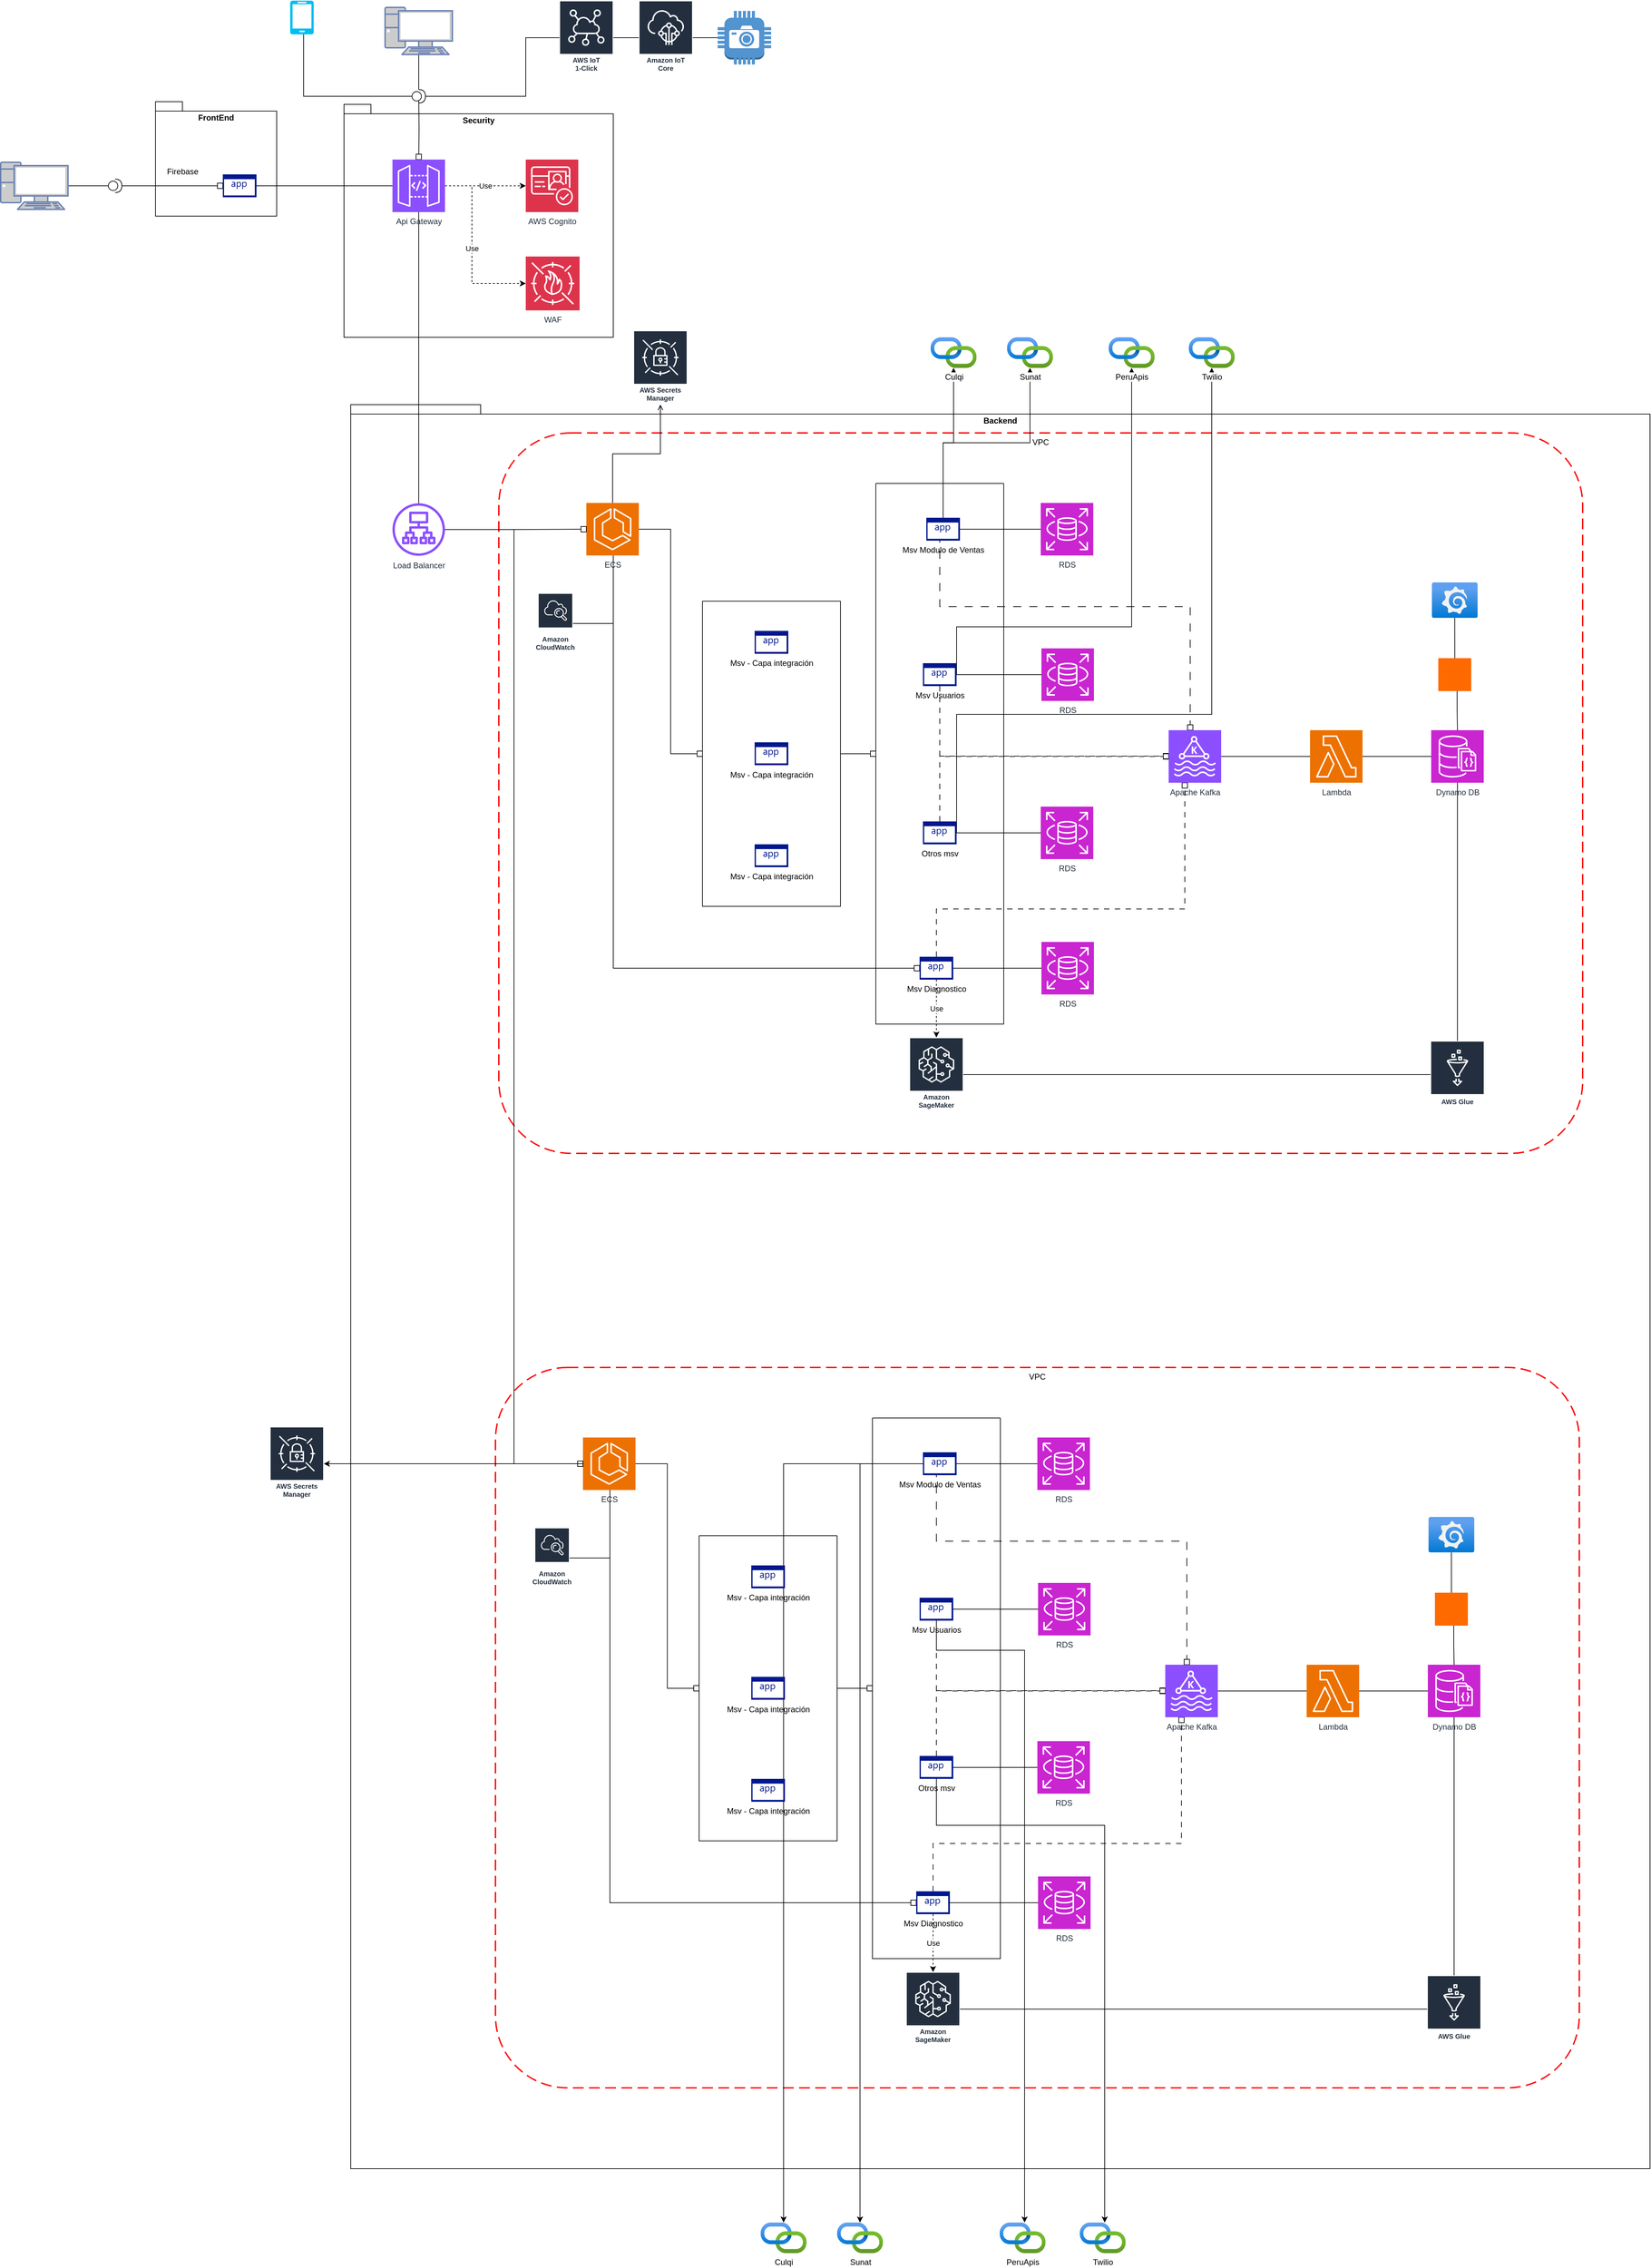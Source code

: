 <mxfile version="28.0.4">
  <diagram name="Página-1" id="yHMo3jJavOVYdjVywVJq">
    <mxGraphModel grid="1" page="1" gridSize="10" guides="1" tooltips="1" connect="1" arrows="1" fold="1" pageScale="1" pageWidth="827" pageHeight="1169" math="0" shadow="0">
      <root>
        <mxCell id="0" />
        <mxCell id="1" parent="0" />
        <mxCell id="Erd8DNb-W4w3eMGdOFvl-17" value="Backend" style="shape=folder;fontStyle=1;spacingTop=10;tabWidth=40;tabHeight=14;tabPosition=left;html=1;whiteSpace=wrap;verticalAlign=top;" vertex="1" parent="1">
          <mxGeometry x="1070" y="460" width="1930" height="2620" as="geometry" />
        </mxCell>
        <mxCell id="Erd8DNb-W4w3eMGdOFvl-86" value="VPC" style="rounded=1;arcSize=10;dashed=1;strokeColor=#ff0000;fillColor=none;gradientColor=none;dashPattern=8 4;strokeWidth=2;align=center;verticalAlign=top;" vertex="1" parent="1">
          <mxGeometry x="1290" y="502" width="1610" height="1070" as="geometry" />
        </mxCell>
        <mxCell id="Erd8DNb-W4w3eMGdOFvl-13" style="edgeStyle=orthogonalEdgeStyle;rounded=0;orthogonalLoop=1;jettySize=auto;html=1;endArrow=none;startFill=0;" edge="1" parent="1" source="Erd8DNb-W4w3eMGdOFvl-81" target="Erd8DNb-W4w3eMGdOFvl-12">
          <mxGeometry relative="1" as="geometry">
            <mxPoint x="505" y="132.0" as="sourcePoint" />
          </mxGeometry>
        </mxCell>
        <mxCell id="Erd8DNb-W4w3eMGdOFvl-12" value="" style="shape=providedRequiredInterface;html=1;verticalLabelPosition=bottom;sketch=0;" vertex="1" parent="1">
          <mxGeometry x="710" y="125" width="20" height="20" as="geometry" />
        </mxCell>
        <mxCell id="Erd8DNb-W4w3eMGdOFvl-16" value="FrontEnd" style="shape=folder;fontStyle=1;spacingTop=10;tabWidth=40;tabHeight=14;tabPosition=left;html=1;whiteSpace=wrap;verticalAlign=top;" vertex="1" parent="1">
          <mxGeometry x="780" y="10" width="180" height="170" as="geometry" />
        </mxCell>
        <mxCell id="Erd8DNb-W4w3eMGdOFvl-18" value="Security" style="shape=folder;fontStyle=1;spacingTop=10;tabWidth=40;tabHeight=14;tabPosition=left;html=1;whiteSpace=wrap;verticalAlign=top;" vertex="1" parent="1">
          <mxGeometry x="1060" y="14" width="400" height="346" as="geometry" />
        </mxCell>
        <mxCell id="Erd8DNb-W4w3eMGdOFvl-19" value="Use" style="edgeStyle=orthogonalEdgeStyle;rounded=0;orthogonalLoop=1;jettySize=auto;html=1;dashed=1;" edge="1" parent="1" source="Erd8DNb-W4w3eMGdOFvl-87" target="Erd8DNb-W4w3eMGdOFvl-69">
          <mxGeometry relative="1" as="geometry">
            <mxPoint x="1241" y="109" as="sourcePoint" />
            <mxPoint x="1360.0" y="164" as="targetPoint" />
          </mxGeometry>
        </mxCell>
        <mxCell id="Erd8DNb-W4w3eMGdOFvl-61" style="edgeStyle=orthogonalEdgeStyle;rounded=0;orthogonalLoop=1;jettySize=auto;html=1;endArrow=none;startFill=0;exitX=1;exitY=0.5;exitDx=0;exitDy=0;exitPerimeter=0;" edge="1" parent="1" source="sVt3kaKpTzCnSV4Rbx-7-1" target="Erd8DNb-W4w3eMGdOFvl-87">
          <mxGeometry relative="1" as="geometry">
            <mxPoint x="895" y="135" as="sourcePoint" />
            <mxPoint x="1101" y="135" as="targetPoint" />
          </mxGeometry>
        </mxCell>
        <mxCell id="Erd8DNb-W4w3eMGdOFvl-55" style="edgeStyle=orthogonalEdgeStyle;rounded=0;orthogonalLoop=1;jettySize=auto;html=1;endArrow=none;startFill=0;exitX=1;exitY=0.5;exitDx=0;exitDy=0;exitPerimeter=0;" edge="1" parent="1" source="Erd8DNb-W4w3eMGdOFvl-172" target="Erd8DNb-W4w3eMGdOFvl-80">
          <mxGeometry relative="1" as="geometry">
            <mxPoint x="1984" y="645.0" as="sourcePoint" />
            <mxPoint x="1585.0" y="795.0" as="targetPoint" />
          </mxGeometry>
        </mxCell>
        <mxCell id="Erd8DNb-W4w3eMGdOFvl-64" style="edgeStyle=orthogonalEdgeStyle;rounded=0;orthogonalLoop=1;jettySize=auto;html=1;endArrow=none;startFill=0;" edge="1" parent="1" source="Erd8DNb-W4w3eMGdOFvl-82" target="Erd8DNb-W4w3eMGdOFvl-63">
          <mxGeometry relative="1" as="geometry">
            <mxPoint x="1171" y="-40" as="sourcePoint" />
          </mxGeometry>
        </mxCell>
        <mxCell id="Erd8DNb-W4w3eMGdOFvl-65" style="edgeStyle=orthogonalEdgeStyle;rounded=0;orthogonalLoop=1;jettySize=auto;html=1;endArrow=box;endFill=0;" edge="1" parent="1" target="Erd8DNb-W4w3eMGdOFvl-87">
          <mxGeometry relative="1" as="geometry">
            <mxPoint x="1171" y="4" as="sourcePoint" />
            <mxPoint x="1171" y="74" as="targetPoint" />
          </mxGeometry>
        </mxCell>
        <mxCell id="Erd8DNb-W4w3eMGdOFvl-63" value="" style="shape=providedRequiredInterface;html=1;verticalLabelPosition=bottom;sketch=0;" vertex="1" parent="1">
          <mxGeometry x="1161" y="-8" width="20" height="20" as="geometry" />
        </mxCell>
        <mxCell id="ePmwRNUwPmLQJli47gn0-11" style="edgeStyle=orthogonalEdgeStyle;rounded=0;orthogonalLoop=1;jettySize=auto;html=1;endArrow=none;startFill=0;" edge="1" parent="1" source="Erd8DNb-W4w3eMGdOFvl-68" target="ePmwRNUwPmLQJli47gn0-10">
          <mxGeometry relative="1" as="geometry" />
        </mxCell>
        <mxCell id="Erd8DNb-W4w3eMGdOFvl-68" value="Dynamo DB" style="sketch=0;points=[[0,0,0],[0.25,0,0],[0.5,0,0],[0.75,0,0],[1,0,0],[0,1,0],[0.25,1,0],[0.5,1,0],[0.75,1,0],[1,1,0],[0,0.25,0],[0,0.5,0],[0,0.75,0],[1,0.25,0],[1,0.5,0],[1,0.75,0]];outlineConnect=0;fontColor=#232F3E;fillColor=#C925D1;strokeColor=#ffffff;dashed=0;verticalLabelPosition=bottom;verticalAlign=top;align=center;html=1;fontSize=12;fontStyle=0;aspect=fixed;shape=mxgraph.aws4.resourceIcon;resIcon=mxgraph.aws4.documentdb_with_mongodb_compatibility;" vertex="1" parent="1">
          <mxGeometry x="2675" y="943.5" width="78" height="78" as="geometry" />
        </mxCell>
        <mxCell id="Erd8DNb-W4w3eMGdOFvl-69" value="AWS Cognito" style="sketch=0;points=[[0,0,0],[0.25,0,0],[0.5,0,0],[0.75,0,0],[1,0,0],[0,1,0],[0.25,1,0],[0.5,1,0],[0.75,1,0],[1,1,0],[0,0.25,0],[0,0.5,0],[0,0.75,0],[1,0.25,0],[1,0.5,0],[1,0.75,0]];outlineConnect=0;fontColor=#232F3E;fillColor=#DD344C;strokeColor=#ffffff;dashed=0;verticalLabelPosition=bottom;verticalAlign=top;align=center;html=1;fontSize=12;fontStyle=0;aspect=fixed;shape=mxgraph.aws4.resourceIcon;resIcon=mxgraph.aws4.cognito;" vertex="1" parent="1">
          <mxGeometry x="1330" y="96" width="78" height="78" as="geometry" />
        </mxCell>
        <mxCell id="Erd8DNb-W4w3eMGdOFvl-140" style="edgeStyle=orthogonalEdgeStyle;rounded=0;orthogonalLoop=1;jettySize=auto;html=1;endArrow=box;endFill=0;dashed=1;dashPattern=12 12;exitX=0.5;exitY=1;exitDx=0;exitDy=0;exitPerimeter=0;" edge="1" parent="1" source="Erd8DNb-W4w3eMGdOFvl-172" target="ePmwRNUwPmLQJli47gn0-9">
          <mxGeometry relative="1" as="geometry">
            <mxPoint x="1945" y="684" as="sourcePoint" />
            <Array as="points">
              <mxPoint x="1950" y="660" />
              <mxPoint x="1945" y="660" />
              <mxPoint x="1945" y="760" />
              <mxPoint x="2317" y="760" />
            </Array>
            <mxPoint x="2317" y="940" as="targetPoint" />
          </mxGeometry>
        </mxCell>
        <mxCell id="Erd8DNb-W4w3eMGdOFvl-83" style="edgeStyle=orthogonalEdgeStyle;rounded=0;orthogonalLoop=1;jettySize=auto;html=1;endArrow=none;startFill=0;" edge="1" parent="1" source="Erd8DNb-W4w3eMGdOFvl-71" target="Erd8DNb-W4w3eMGdOFvl-68">
          <mxGeometry relative="1" as="geometry">
            <mxPoint x="2059" y="1451.75" as="targetPoint" />
          </mxGeometry>
        </mxCell>
        <mxCell id="Erd8DNb-W4w3eMGdOFvl-71" value="Lambda" style="sketch=0;points=[[0,0,0],[0.25,0,0],[0.5,0,0],[0.75,0,0],[1,0,0],[0,1,0],[0.25,1,0],[0.5,1,0],[0.75,1,0],[1,1,0],[0,0.25,0],[0,0.5,0],[0,0.75,0],[1,0.25,0],[1,0.5,0],[1,0.75,0]];outlineConnect=0;fontColor=#232F3E;fillColor=#ED7100;strokeColor=#ffffff;dashed=0;verticalLabelPosition=bottom;verticalAlign=top;align=center;html=1;fontSize=12;fontStyle=0;aspect=fixed;shape=mxgraph.aws4.resourceIcon;resIcon=mxgraph.aws4.lambda;" vertex="1" parent="1">
          <mxGeometry x="2495" y="943.5" width="78" height="78" as="geometry" />
        </mxCell>
        <mxCell id="ePmwRNUwPmLQJli47gn0-14" style="edgeStyle=orthogonalEdgeStyle;rounded=0;orthogonalLoop=1;jettySize=auto;html=1;endArrow=none;startFill=0;" edge="1" parent="1" source="Erd8DNb-W4w3eMGdOFvl-73" target="ePmwRNUwPmLQJli47gn0-3">
          <mxGeometry relative="1" as="geometry">
            <Array as="points">
              <mxPoint x="1460" y="785" />
            </Array>
          </mxGeometry>
        </mxCell>
        <mxCell id="elr93pxBDH8Kl8Y7-WfT-13" style="edgeStyle=orthogonalEdgeStyle;rounded=0;orthogonalLoop=1;jettySize=auto;html=1;exitX=1;exitY=0.5;exitDx=0;exitDy=0;exitPerimeter=0;entryX=0;entryY=0.5;entryDx=0;entryDy=0;endArrow=box;endFill=0;" edge="1" parent="1" source="Erd8DNb-W4w3eMGdOFvl-73" target="elr93pxBDH8Kl8Y7-WfT-10">
          <mxGeometry relative="1" as="geometry" />
        </mxCell>
        <mxCell id="Erd8DNb-W4w3eMGdOFvl-73" value="ECS" style="sketch=0;points=[[0,0,0],[0.25,0,0],[0.5,0,0],[0.75,0,0],[1,0,0],[0,1,0],[0.25,1,0],[0.5,1,0],[0.75,1,0],[1,1,0],[0,0.25,0],[0,0.5,0],[0,0.75,0],[1,0.25,0],[1,0.5,0],[1,0.75,0]];outlineConnect=0;fontColor=#232F3E;fillColor=#ED7100;strokeColor=#ffffff;dashed=0;verticalLabelPosition=bottom;verticalAlign=top;align=center;html=1;fontSize=12;fontStyle=0;aspect=fixed;shape=mxgraph.aws4.resourceIcon;resIcon=mxgraph.aws4.ecs;" vertex="1" parent="1">
          <mxGeometry x="1420" y="606" width="78" height="78" as="geometry" />
        </mxCell>
        <mxCell id="Erd8DNb-W4w3eMGdOFvl-80" value="RDS" style="sketch=0;points=[[0,0,0],[0.25,0,0],[0.5,0,0],[0.75,0,0],[1,0,0],[0,1,0],[0.25,1,0],[0.5,1,0],[0.75,1,0],[1,1,0],[0,0.25,0],[0,0.5,0],[0,0.75,0],[1,0.25,0],[1,0.5,0],[1,0.75,0]];outlineConnect=0;fontColor=#232F3E;fillColor=#C925D1;strokeColor=#ffffff;dashed=0;verticalLabelPosition=bottom;verticalAlign=top;align=center;html=1;fontSize=12;fontStyle=0;aspect=fixed;shape=mxgraph.aws4.resourceIcon;resIcon=mxgraph.aws4.rds;" vertex="1" parent="1">
          <mxGeometry x="2095" y="606" width="78" height="78" as="geometry" />
        </mxCell>
        <mxCell id="Erd8DNb-W4w3eMGdOFvl-81" value="" style="fontColor=#0066CC;verticalAlign=top;verticalLabelPosition=bottom;labelPosition=center;align=center;html=1;outlineConnect=0;fillColor=#CCCCCC;strokeColor=#6881B3;gradientColor=none;gradientDirection=north;strokeWidth=2;shape=mxgraph.networks.pc;" vertex="1" parent="1">
          <mxGeometry x="550" y="100" width="100" height="70" as="geometry" />
        </mxCell>
        <mxCell id="Erd8DNb-W4w3eMGdOFvl-82" value="" style="fontColor=#0066CC;verticalAlign=top;verticalLabelPosition=bottom;labelPosition=center;align=center;html=1;outlineConnect=0;fillColor=#CCCCCC;strokeColor=#6881B3;gradientColor=none;gradientDirection=north;strokeWidth=2;shape=mxgraph.networks.pc;" vertex="1" parent="1">
          <mxGeometry x="1121" y="-130" width="100" height="70" as="geometry" />
        </mxCell>
        <mxCell id="Erd8DNb-W4w3eMGdOFvl-103" style="edgeStyle=orthogonalEdgeStyle;rounded=0;orthogonalLoop=1;jettySize=auto;html=1;endArrow=box;startFill=0;endFill=0;" edge="1" parent="1" source="Erd8DNb-W4w3eMGdOFvl-84" target="Erd8DNb-W4w3eMGdOFvl-73">
          <mxGeometry relative="1" as="geometry" />
        </mxCell>
        <mxCell id="Erd8DNb-W4w3eMGdOFvl-84" value="Load Balancer" style="sketch=0;outlineConnect=0;fontColor=#232F3E;gradientColor=none;fillColor=#8C4FFF;strokeColor=none;dashed=0;verticalLabelPosition=bottom;verticalAlign=top;align=center;html=1;fontSize=12;fontStyle=0;aspect=fixed;pointerEvents=1;shape=mxgraph.aws4.application_load_balancer;" vertex="1" parent="1">
          <mxGeometry x="1132" y="606.5" width="78" height="78" as="geometry" />
        </mxCell>
        <mxCell id="ePmwRNUwPmLQJli47gn0-1" value="Use" style="edgeStyle=orthogonalEdgeStyle;rounded=0;orthogonalLoop=1;jettySize=auto;html=1;dashed=1;" edge="1" parent="1" source="Erd8DNb-W4w3eMGdOFvl-87" target="Erd8DNb-W4w3eMGdOFvl-148">
          <mxGeometry relative="1" as="geometry">
            <Array as="points">
              <mxPoint x="1250" y="135" />
              <mxPoint x="1250" y="280" />
            </Array>
          </mxGeometry>
        </mxCell>
        <mxCell id="ePmwRNUwPmLQJli47gn0-2" style="edgeStyle=orthogonalEdgeStyle;rounded=0;orthogonalLoop=1;jettySize=auto;html=1;endArrow=none;startFill=0;" edge="1" parent="1" source="Erd8DNb-W4w3eMGdOFvl-87" target="Erd8DNb-W4w3eMGdOFvl-84">
          <mxGeometry relative="1" as="geometry" />
        </mxCell>
        <mxCell id="Erd8DNb-W4w3eMGdOFvl-87" value="Api Gateway" style="sketch=0;points=[[0,0,0],[0.25,0,0],[0.5,0,0],[0.75,0,0],[1,0,0],[0,1,0],[0.25,1,0],[0.5,1,0],[0.75,1,0],[1,1,0],[0,0.25,0],[0,0.5,0],[0,0.75,0],[1,0.25,0],[1,0.5,0],[1,0.75,0]];outlineConnect=0;fontColor=#232F3E;fillColor=#8C4FFF;strokeColor=#ffffff;dashed=0;verticalLabelPosition=bottom;verticalAlign=top;align=center;html=1;fontSize=12;fontStyle=0;aspect=fixed;shape=mxgraph.aws4.resourceIcon;resIcon=mxgraph.aws4.api_gateway;" vertex="1" parent="1">
          <mxGeometry x="1132" y="96" width="78" height="78" as="geometry" />
        </mxCell>
        <mxCell id="Erd8DNb-W4w3eMGdOFvl-93" style="edgeStyle=orthogonalEdgeStyle;rounded=0;orthogonalLoop=1;jettySize=auto;html=1;endArrow=none;startFill=0;" edge="1" parent="1" source="Erd8DNb-W4w3eMGdOFvl-90" target="Erd8DNb-W4w3eMGdOFvl-91">
          <mxGeometry relative="1" as="geometry" />
        </mxCell>
        <mxCell id="Erd8DNb-W4w3eMGdOFvl-90" value="" style="outlineConnect=0;dashed=0;verticalLabelPosition=bottom;verticalAlign=top;align=center;html=1;shape=mxgraph.aws3.camera;fillColor=#5294CF;gradientColor=none;" vertex="1" parent="1">
          <mxGeometry x="1615" y="-124.75" width="79.5" height="79.5" as="geometry" />
        </mxCell>
        <mxCell id="Erd8DNb-W4w3eMGdOFvl-94" style="edgeStyle=orthogonalEdgeStyle;rounded=0;orthogonalLoop=1;jettySize=auto;html=1;endArrow=none;startFill=0;" edge="1" parent="1" source="Erd8DNb-W4w3eMGdOFvl-91" target="Erd8DNb-W4w3eMGdOFvl-92">
          <mxGeometry relative="1" as="geometry" />
        </mxCell>
        <mxCell id="Erd8DNb-W4w3eMGdOFvl-91" value="Amazon IoT Core" style="sketch=0;outlineConnect=0;fontColor=#232F3E;gradientColor=none;strokeColor=#ffffff;fillColor=#232F3E;dashed=0;verticalLabelPosition=middle;verticalAlign=bottom;align=center;html=1;whiteSpace=wrap;fontSize=10;fontStyle=1;spacing=3;shape=mxgraph.aws4.productIcon;prIcon=mxgraph.aws4.iot_core;" vertex="1" parent="1">
          <mxGeometry x="1498" y="-140" width="80" height="110" as="geometry" />
        </mxCell>
        <mxCell id="Erd8DNb-W4w3eMGdOFvl-151" style="edgeStyle=orthogonalEdgeStyle;rounded=0;orthogonalLoop=1;jettySize=auto;html=1;endArrow=none;startFill=0;entryX=1;entryY=0.5;entryDx=0;entryDy=0;entryPerimeter=0;" edge="1" parent="1" source="Erd8DNb-W4w3eMGdOFvl-92" target="Erd8DNb-W4w3eMGdOFvl-63">
          <mxGeometry relative="1" as="geometry">
            <Array as="points">
              <mxPoint x="1330" y="-85" />
              <mxPoint x="1330" y="2" />
            </Array>
          </mxGeometry>
        </mxCell>
        <mxCell id="Erd8DNb-W4w3eMGdOFvl-92" value="AWS IoT&#xa;1-Click" style="sketch=0;outlineConnect=0;fontColor=#232F3E;gradientColor=none;strokeColor=#ffffff;fillColor=#232F3E;dashed=0;verticalLabelPosition=middle;verticalAlign=bottom;align=center;html=1;whiteSpace=wrap;fontSize=10;fontStyle=1;spacing=3;shape=mxgraph.aws4.productIcon;prIcon=mxgraph.aws4.iot_1click;" vertex="1" parent="1">
          <mxGeometry x="1380" y="-140" width="80" height="110" as="geometry" />
        </mxCell>
        <mxCell id="Erd8DNb-W4w3eMGdOFvl-98" value="Firebase" style="shape=image;html=1;verticalAlign=top;verticalLabelPosition=bottom;labelBackgroundColor=#ffffff;imageAspect=0;aspect=fixed;image=https://cdn2.iconfinder.com/data/icons/boxicons-logos/24/bxl-firebase-128.png" vertex="1" parent="1">
          <mxGeometry x="790" y="40" width="60" height="60" as="geometry" />
        </mxCell>
        <mxCell id="Erd8DNb-W4w3eMGdOFvl-113" style="edgeStyle=orthogonalEdgeStyle;rounded=0;orthogonalLoop=1;jettySize=auto;html=1;endArrow=none;startFill=0;" edge="1" parent="1" source="ePmwRNUwPmLQJli47gn0-9" target="Erd8DNb-W4w3eMGdOFvl-71">
          <mxGeometry relative="1" as="geometry">
            <mxPoint x="2408.52" y="982.5" as="sourcePoint" />
          </mxGeometry>
        </mxCell>
        <mxCell id="Erd8DNb-W4w3eMGdOFvl-143" style="edgeStyle=orthogonalEdgeStyle;rounded=0;orthogonalLoop=1;jettySize=auto;html=1;endArrow=box;endFill=0;dashed=1;dashPattern=8 8;exitX=0.5;exitY=1;exitDx=0;exitDy=0;exitPerimeter=0;entryX=0;entryY=0.5;entryDx=0;entryDy=0;entryPerimeter=0;" edge="1" parent="1" source="Erd8DNb-W4w3eMGdOFvl-171" target="ePmwRNUwPmLQJli47gn0-9">
          <mxGeometry relative="1" as="geometry">
            <mxPoint x="2225.308" y="980" as="targetPoint" />
            <mxPoint x="1945" y="900" as="sourcePoint" />
            <Array as="points">
              <mxPoint x="1945" y="983" />
            </Array>
          </mxGeometry>
        </mxCell>
        <mxCell id="Erd8DNb-W4w3eMGdOFvl-119" value="RDS" style="sketch=0;points=[[0,0,0],[0.25,0,0],[0.5,0,0],[0.75,0,0],[1,0,0],[0,1,0],[0.25,1,0],[0.5,1,0],[0.75,1,0],[1,1,0],[0,0.25,0],[0,0.5,0],[0,0.75,0],[1,0.25,0],[1,0.5,0],[1,0.75,0]];outlineConnect=0;fontColor=#232F3E;fillColor=#C925D1;strokeColor=#ffffff;dashed=0;verticalLabelPosition=bottom;verticalAlign=top;align=center;html=1;fontSize=12;fontStyle=0;aspect=fixed;shape=mxgraph.aws4.resourceIcon;resIcon=mxgraph.aws4.rds;" vertex="1" parent="1">
          <mxGeometry x="2096" y="822" width="78" height="78" as="geometry" />
        </mxCell>
        <mxCell id="Erd8DNb-W4w3eMGdOFvl-124" style="edgeStyle=orthogonalEdgeStyle;rounded=0;orthogonalLoop=1;jettySize=auto;html=1;endArrow=none;startFill=0;exitX=1;exitY=0.5;exitDx=0;exitDy=0;exitPerimeter=0;" edge="1" parent="1" source="Erd8DNb-W4w3eMGdOFvl-169" target="Erd8DNb-W4w3eMGdOFvl-128">
          <mxGeometry relative="1" as="geometry">
            <mxPoint x="1984" y="1301" as="sourcePoint" />
          </mxGeometry>
        </mxCell>
        <mxCell id="Erd8DNb-W4w3eMGdOFvl-141" style="edgeStyle=orthogonalEdgeStyle;rounded=0;orthogonalLoop=1;jettySize=auto;html=1;endArrow=box;endFill=0;dashed=1;dashPattern=8 8;exitX=0.5;exitY=0;exitDx=0;exitDy=0;exitPerimeter=0;" edge="1" parent="1" source="Erd8DNb-W4w3eMGdOFvl-169" target="ePmwRNUwPmLQJli47gn0-9">
          <mxGeometry relative="1" as="geometry">
            <mxPoint x="1932" y="1279" as="sourcePoint" />
            <mxPoint x="2309.0" y="1024" as="targetPoint" />
            <Array as="points">
              <mxPoint x="1940" y="1209" />
              <mxPoint x="2309" y="1209" />
            </Array>
          </mxGeometry>
        </mxCell>
        <mxCell id="Erd8DNb-W4w3eMGdOFvl-126" style="edgeStyle=orthogonalEdgeStyle;rounded=0;orthogonalLoop=1;jettySize=auto;html=1;endArrow=box;endFill=0;entryX=0;entryY=0.5;entryDx=0;entryDy=0;entryPerimeter=0;" edge="1" parent="1" source="Erd8DNb-W4w3eMGdOFvl-73" target="Erd8DNb-W4w3eMGdOFvl-169">
          <mxGeometry relative="1" as="geometry">
            <mxPoint x="1498" y="1301" as="sourcePoint" />
            <mxPoint x="1601" y="1301" as="targetPoint" />
            <Array as="points">
              <mxPoint x="1460" y="1297" />
            </Array>
          </mxGeometry>
        </mxCell>
        <mxCell id="Erd8DNb-W4w3eMGdOFvl-128" value="RDS" style="sketch=0;points=[[0,0,0],[0.25,0,0],[0.5,0,0],[0.75,0,0],[1,0,0],[0,1,0],[0.25,1,0],[0.5,1,0],[0.75,1,0],[1,1,0],[0,0.25,0],[0,0.5,0],[0,0.75,0],[1,0.25,0],[1,0.5,0],[1,0.75,0]];outlineConnect=0;fontColor=#232F3E;fillColor=#C925D1;strokeColor=#ffffff;dashed=0;verticalLabelPosition=bottom;verticalAlign=top;align=center;html=1;fontSize=12;fontStyle=0;aspect=fixed;shape=mxgraph.aws4.resourceIcon;resIcon=mxgraph.aws4.rds;" vertex="1" parent="1">
          <mxGeometry x="2096" y="1258" width="78" height="78" as="geometry" />
        </mxCell>
        <mxCell id="Erd8DNb-W4w3eMGdOFvl-131" style="edgeStyle=orthogonalEdgeStyle;rounded=0;orthogonalLoop=1;jettySize=auto;html=1;endArrow=none;startFill=0;" edge="1" parent="1" source="Erd8DNb-W4w3eMGdOFvl-170" target="Erd8DNb-W4w3eMGdOFvl-135">
          <mxGeometry relative="1" as="geometry">
            <mxPoint x="1983.0" y="1097" as="sourcePoint" />
          </mxGeometry>
        </mxCell>
        <mxCell id="Erd8DNb-W4w3eMGdOFvl-138" style="edgeStyle=orthogonalEdgeStyle;rounded=0;orthogonalLoop=1;jettySize=auto;html=1;endArrow=box;endFill=0;dashed=1;dashPattern=8 8;exitX=0.5;exitY=0;exitDx=0;exitDy=0;exitPerimeter=0;" edge="1" parent="1" source="Erd8DNb-W4w3eMGdOFvl-170" target="ePmwRNUwPmLQJli47gn0-9">
          <mxGeometry relative="1" as="geometry">
            <mxPoint x="1949" y="1079" as="sourcePoint" />
            <mxPoint x="2225" y="981.5" as="targetPoint" />
            <Array as="points">
              <mxPoint x="1945" y="982" />
            </Array>
          </mxGeometry>
        </mxCell>
        <mxCell id="Erd8DNb-W4w3eMGdOFvl-135" value="RDS" style="sketch=0;points=[[0,0,0],[0.25,0,0],[0.5,0,0],[0.75,0,0],[1,0,0],[0,1,0],[0.25,1,0],[0.5,1,0],[0.75,1,0],[1,1,0],[0,0.25,0],[0,0.5,0],[0,0.75,0],[1,0.25,0],[1,0.5,0],[1,0.75,0]];outlineConnect=0;fontColor=#232F3E;fillColor=#C925D1;strokeColor=#ffffff;dashed=0;verticalLabelPosition=bottom;verticalAlign=top;align=center;html=1;fontSize=12;fontStyle=0;aspect=fixed;shape=mxgraph.aws4.resourceIcon;resIcon=mxgraph.aws4.rds;" vertex="1" parent="1">
          <mxGeometry x="2095" y="1057" width="78" height="78" as="geometry" />
        </mxCell>
        <mxCell id="Erd8DNb-W4w3eMGdOFvl-148" value="WAF" style="sketch=0;points=[[0,0,0],[0.25,0,0],[0.5,0,0],[0.75,0,0],[1,0,0],[0,1,0],[0.25,1,0],[0.5,1,0],[0.75,1,0],[1,1,0],[0,0.25,0],[0,0.5,0],[0,0.75,0],[1,0.25,0],[1,0.5,0],[1,0.75,0]];outlineConnect=0;fontColor=#232F3E;fillColor=#DD344C;strokeColor=#ffffff;dashed=0;verticalLabelPosition=bottom;verticalAlign=top;align=center;html=1;fontSize=12;fontStyle=0;aspect=fixed;shape=mxgraph.aws4.resourceIcon;resIcon=mxgraph.aws4.waf;" vertex="1" parent="1">
          <mxGeometry x="1330" y="240" width="80" height="80" as="geometry" />
        </mxCell>
        <mxCell id="Erd8DNb-W4w3eMGdOFvl-155" style="edgeStyle=orthogonalEdgeStyle;rounded=0;orthogonalLoop=1;jettySize=auto;html=1;exitX=0.571;exitY=0.939;exitDx=0;exitDy=0;exitPerimeter=0;endArrow=none;startFill=0;" edge="1" parent="1" source="sVt3kaKpTzCnSV4Rbx-7-2" target="Erd8DNb-W4w3eMGdOFvl-68">
          <mxGeometry relative="1" as="geometry">
            <mxPoint x="2714" y="788" as="sourcePoint" />
          </mxGeometry>
        </mxCell>
        <mxCell id="Erd8DNb-W4w3eMGdOFvl-161" style="rounded=0;orthogonalLoop=1;jettySize=auto;html=1;startArrow=open;startFill=0;endArrow=none;edgeStyle=orthogonalEdgeStyle;" edge="1" parent="1" source="Erd8DNb-W4w3eMGdOFvl-156" target="Erd8DNb-W4w3eMGdOFvl-73">
          <mxGeometry relative="1" as="geometry">
            <Array as="points" />
          </mxGeometry>
        </mxCell>
        <mxCell id="Erd8DNb-W4w3eMGdOFvl-156" value="AWS Secrets Manager" style="sketch=0;outlineConnect=0;fontColor=#232F3E;gradientColor=none;strokeColor=#ffffff;fillColor=#232F3E;dashed=0;verticalLabelPosition=middle;verticalAlign=bottom;align=center;html=1;whiteSpace=wrap;fontSize=10;fontStyle=1;spacing=3;shape=mxgraph.aws4.productIcon;prIcon=mxgraph.aws4.secrets_manager;" vertex="1" parent="1">
          <mxGeometry x="1490" y="350" width="80" height="110" as="geometry" />
        </mxCell>
        <mxCell id="ePmwRNUwPmLQJli47gn0-8" value="Use" style="edgeStyle=orthogonalEdgeStyle;rounded=0;orthogonalLoop=1;jettySize=auto;html=1;endArrow=classic;endFill=1;dashed=1;" edge="1" parent="1" source="Erd8DNb-W4w3eMGdOFvl-169" target="ePmwRNUwPmLQJli47gn0-4">
          <mxGeometry relative="1" as="geometry" />
        </mxCell>
        <mxCell id="Erd8DNb-W4w3eMGdOFvl-169" value="Msv Diagnostico" style="sketch=0;aspect=fixed;pointerEvents=1;shadow=0;dashed=0;html=1;strokeColor=none;labelPosition=center;verticalLabelPosition=bottom;verticalAlign=top;align=center;fillColor=#00188D;shape=mxgraph.mscae.enterprise.application" vertex="1" parent="1">
          <mxGeometry x="1915" y="1280" width="50" height="34" as="geometry" />
        </mxCell>
        <mxCell id="sVt3kaKpTzCnSV4Rbx-7-16" style="edgeStyle=orthogonalEdgeStyle;rounded=0;orthogonalLoop=1;jettySize=auto;html=1;exitX=1;exitY=0.5;exitDx=0;exitDy=0;exitPerimeter=0;" edge="1" parent="1" source="Erd8DNb-W4w3eMGdOFvl-170" target="sVt3kaKpTzCnSV4Rbx-7-15">
          <mxGeometry relative="1" as="geometry">
            <Array as="points">
              <mxPoint x="1970" y="920" />
              <mxPoint x="2349" y="920" />
            </Array>
          </mxGeometry>
        </mxCell>
        <mxCell id="Erd8DNb-W4w3eMGdOFvl-170" value="Otros msv" style="sketch=0;aspect=fixed;pointerEvents=1;shadow=0;dashed=0;html=1;strokeColor=none;labelPosition=center;verticalLabelPosition=bottom;verticalAlign=top;align=center;fillColor=#00188D;shape=mxgraph.mscae.enterprise.application" vertex="1" parent="1">
          <mxGeometry x="1920" y="1079" width="50" height="34" as="geometry" />
        </mxCell>
        <mxCell id="sVt3kaKpTzCnSV4Rbx-7-13" style="edgeStyle=orthogonalEdgeStyle;rounded=0;orthogonalLoop=1;jettySize=auto;html=1;endArrow=none;startFill=0;" edge="1" parent="1" source="Erd8DNb-W4w3eMGdOFvl-171" target="Erd8DNb-W4w3eMGdOFvl-119">
          <mxGeometry relative="1" as="geometry" />
        </mxCell>
        <mxCell id="sVt3kaKpTzCnSV4Rbx-7-14" style="edgeStyle=orthogonalEdgeStyle;rounded=0;orthogonalLoop=1;jettySize=auto;html=1;exitX=1;exitY=0.5;exitDx=0;exitDy=0;exitPerimeter=0;endArrow=classic;startFill=0;endFill=1;" edge="1" parent="1" source="Erd8DNb-W4w3eMGdOFvl-171" target="sVt3kaKpTzCnSV4Rbx-7-8">
          <mxGeometry relative="1" as="geometry">
            <Array as="points">
              <mxPoint x="1970" y="790" />
              <mxPoint x="2230" y="790" />
            </Array>
          </mxGeometry>
        </mxCell>
        <mxCell id="Erd8DNb-W4w3eMGdOFvl-171" value="Msv Usuarios" style="sketch=0;aspect=fixed;pointerEvents=1;shadow=0;dashed=0;html=1;strokeColor=none;labelPosition=center;verticalLabelPosition=bottom;verticalAlign=top;align=center;fillColor=#00188D;shape=mxgraph.mscae.enterprise.application" vertex="1" parent="1">
          <mxGeometry x="1920" y="844" width="50" height="34" as="geometry" />
        </mxCell>
        <mxCell id="sVt3kaKpTzCnSV4Rbx-7-10" style="edgeStyle=orthogonalEdgeStyle;rounded=0;orthogonalLoop=1;jettySize=auto;html=1;exitX=0.5;exitY=0;exitDx=0;exitDy=0;exitPerimeter=0;" edge="1" parent="1" source="Erd8DNb-W4w3eMGdOFvl-172" target="sVt3kaKpTzCnSV4Rbx-7-9">
          <mxGeometry relative="1" as="geometry" />
        </mxCell>
        <mxCell id="sVt3kaKpTzCnSV4Rbx-7-11" style="edgeStyle=orthogonalEdgeStyle;rounded=0;orthogonalLoop=1;jettySize=auto;html=1;exitX=0.5;exitY=0;exitDx=0;exitDy=0;exitPerimeter=0;" edge="1" parent="1" source="Erd8DNb-W4w3eMGdOFvl-172" target="sVt3kaKpTzCnSV4Rbx-7-7">
          <mxGeometry relative="1" as="geometry" />
        </mxCell>
        <mxCell id="Erd8DNb-W4w3eMGdOFvl-172" value="Msv Modulo de Ventas" style="sketch=0;aspect=fixed;pointerEvents=1;shadow=0;dashed=0;html=1;strokeColor=none;labelPosition=center;verticalLabelPosition=bottom;verticalAlign=top;align=center;fillColor=#00188D;shape=mxgraph.mscae.enterprise.application" vertex="1" parent="1">
          <mxGeometry x="1925" y="628" width="50" height="34" as="geometry" />
        </mxCell>
        <mxCell id="ePmwRNUwPmLQJli47gn0-3" value="Amazon CloudWatch" style="sketch=0;outlineConnect=0;fontColor=#232F3E;gradientColor=none;strokeColor=#ffffff;fillColor=#232F3E;dashed=0;verticalLabelPosition=middle;verticalAlign=bottom;align=center;html=1;whiteSpace=wrap;fontSize=10;fontStyle=1;spacing=3;shape=mxgraph.aws4.productIcon;prIcon=mxgraph.aws4.cloudwatch;" vertex="1" parent="1">
          <mxGeometry x="1348.18" y="740" width="51.82" height="90" as="geometry" />
        </mxCell>
        <mxCell id="ePmwRNUwPmLQJli47gn0-4" value="Amazon SageMaker" style="sketch=0;outlineConnect=0;fontColor=#232F3E;gradientColor=none;strokeColor=#ffffff;fillColor=#232F3E;dashed=0;verticalLabelPosition=middle;verticalAlign=bottom;align=center;html=1;whiteSpace=wrap;fontSize=10;fontStyle=1;spacing=3;shape=mxgraph.aws4.productIcon;prIcon=mxgraph.aws4.sagemaker;" vertex="1" parent="1">
          <mxGeometry x="1900" y="1400" width="80" height="110" as="geometry" />
        </mxCell>
        <mxCell id="ePmwRNUwPmLQJli47gn0-9" value="Apache Kafka" style="sketch=0;points=[[0,0,0],[0.25,0,0],[0.5,0,0],[0.75,0,0],[1,0,0],[0,1,0],[0.25,1,0],[0.5,1,0],[0.75,1,0],[1,1,0],[0,0.25,0],[0,0.5,0],[0,0.75,0],[1,0.25,0],[1,0.5,0],[1,0.75,0]];outlineConnect=0;fontColor=#232F3E;fillColor=#8C4FFF;strokeColor=#ffffff;dashed=0;verticalLabelPosition=bottom;verticalAlign=top;align=center;html=1;fontSize=12;fontStyle=0;aspect=fixed;shape=mxgraph.aws4.resourceIcon;resIcon=mxgraph.aws4.managed_streaming_for_kafka;" vertex="1" parent="1">
          <mxGeometry x="2285" y="943.5" width="78" height="78" as="geometry" />
        </mxCell>
        <mxCell id="ePmwRNUwPmLQJli47gn0-12" style="edgeStyle=orthogonalEdgeStyle;rounded=0;orthogonalLoop=1;jettySize=auto;html=1;endArrow=none;startFill=0;" edge="1" parent="1" source="ePmwRNUwPmLQJli47gn0-10" target="ePmwRNUwPmLQJli47gn0-4">
          <mxGeometry relative="1" as="geometry" />
        </mxCell>
        <mxCell id="ePmwRNUwPmLQJli47gn0-10" value="AWS Glue" style="sketch=0;outlineConnect=0;fontColor=#232F3E;gradientColor=none;strokeColor=#ffffff;fillColor=#232F3E;dashed=0;verticalLabelPosition=middle;verticalAlign=bottom;align=center;html=1;whiteSpace=wrap;fontSize=10;fontStyle=1;spacing=3;shape=mxgraph.aws4.productIcon;prIcon=mxgraph.aws4.glue;" vertex="1" parent="1">
          <mxGeometry x="2674" y="1405" width="80" height="100" as="geometry" />
        </mxCell>
        <mxCell id="ePmwRNUwPmLQJli47gn0-15" value="" style="verticalLabelPosition=bottom;html=1;verticalAlign=top;align=center;strokeColor=none;fillColor=#00BEF2;shape=mxgraph.azure.mobile;pointerEvents=1;" vertex="1" parent="1">
          <mxGeometry x="980" y="-140" width="35" height="50" as="geometry" />
        </mxCell>
        <mxCell id="ePmwRNUwPmLQJli47gn0-16" style="edgeStyle=orthogonalEdgeStyle;rounded=0;orthogonalLoop=1;jettySize=auto;html=1;entryX=0;entryY=0.5;entryDx=0;entryDy=0;entryPerimeter=0;endArrow=none;startFill=0;" edge="1" parent="1" source="ePmwRNUwPmLQJli47gn0-15" target="Erd8DNb-W4w3eMGdOFvl-63">
          <mxGeometry relative="1" as="geometry">
            <Array as="points">
              <mxPoint x="1000" y="2" />
            </Array>
          </mxGeometry>
        </mxCell>
        <mxCell id="Erd8DNb-W4w3eMGdOFvl-14" style="edgeStyle=orthogonalEdgeStyle;rounded=0;orthogonalLoop=1;jettySize=auto;html=1;exitX=1;exitY=0.5;exitDx=0;exitDy=0;exitPerimeter=0;endArrow=box;endFill=0;entryX=0;entryY=0.5;entryDx=0;entryDy=0;entryPerimeter=0;" edge="1" parent="1" source="Erd8DNb-W4w3eMGdOFvl-12" target="sVt3kaKpTzCnSV4Rbx-7-1">
          <mxGeometry relative="1" as="geometry">
            <mxPoint x="755" y="135" as="targetPoint" />
          </mxGeometry>
        </mxCell>
        <mxCell id="sVt3kaKpTzCnSV4Rbx-7-1" value="" style="sketch=0;aspect=fixed;pointerEvents=1;shadow=0;dashed=0;html=1;strokeColor=none;labelPosition=center;verticalLabelPosition=bottom;verticalAlign=top;align=center;fillColor=#00188D;shape=mxgraph.mscae.enterprise.application" vertex="1" parent="1">
          <mxGeometry x="880" y="118" width="50" height="34" as="geometry" />
        </mxCell>
        <mxCell id="sVt3kaKpTzCnSV4Rbx-7-6" style="edgeStyle=orthogonalEdgeStyle;rounded=0;orthogonalLoop=1;jettySize=auto;html=1;endArrow=none;startFill=0;" edge="1" parent="1" source="sVt3kaKpTzCnSV4Rbx-7-2" target="sVt3kaKpTzCnSV4Rbx-7-3">
          <mxGeometry relative="1" as="geometry" />
        </mxCell>
        <mxCell id="sVt3kaKpTzCnSV4Rbx-7-2" value="" style="points=[];aspect=fixed;html=1;align=center;shadow=0;dashed=0;fillColor=#FF6A00;strokeColor=none;shape=mxgraph.alibaba_cloud.prometheus;verticalAlign=bottom;whiteSpace=wrap;" vertex="1" parent="1">
          <mxGeometry x="2685.55" y="836.55" width="48.9" height="48.9" as="geometry" />
        </mxCell>
        <mxCell id="sVt3kaKpTzCnSV4Rbx-7-3" value="" style="image;aspect=fixed;html=1;points=[];align=center;fontSize=12;image=img/lib/azure2/other/Grafana.svg;" vertex="1" parent="1">
          <mxGeometry x="2676" y="724" width="68" height="52.8" as="geometry" />
        </mxCell>
        <mxCell id="sVt3kaKpTzCnSV4Rbx-7-7" value="Sunat" style="image;aspect=fixed;html=1;points=[];align=center;fontSize=12;image=img/lib/azure2/devops/API_Connections.svg;" vertex="1" parent="1">
          <mxGeometry x="2045" y="360" width="68" height="45.32" as="geometry" />
        </mxCell>
        <mxCell id="sVt3kaKpTzCnSV4Rbx-7-8" value="PeruApis" style="image;aspect=fixed;html=1;points=[];align=center;fontSize=12;image=img/lib/azure2/devops/API_Connections.svg;" vertex="1" parent="1">
          <mxGeometry x="2196" y="360" width="68" height="45.32" as="geometry" />
        </mxCell>
        <mxCell id="sVt3kaKpTzCnSV4Rbx-7-9" value="Culqi" style="image;aspect=fixed;html=1;points=[];align=center;fontSize=12;image=img/lib/azure2/devops/API_Connections.svg;" vertex="1" parent="1">
          <mxGeometry x="1931.5" y="360" width="68" height="45.32" as="geometry" />
        </mxCell>
        <mxCell id="sVt3kaKpTzCnSV4Rbx-7-15" value="Twilio" style="image;aspect=fixed;html=1;points=[];align=center;fontSize=12;image=img/lib/azure2/devops/API_Connections.svg;" vertex="1" parent="1">
          <mxGeometry x="2315" y="360" width="68" height="45.32" as="geometry" />
        </mxCell>
        <mxCell id="elr93pxBDH8Kl8Y7-WfT-1" value="Msv - Capa integración" style="sketch=0;aspect=fixed;pointerEvents=1;shadow=0;dashed=0;html=1;strokeColor=none;labelPosition=center;verticalLabelPosition=bottom;verticalAlign=top;align=center;fillColor=#00188D;shape=mxgraph.mscae.enterprise.application" vertex="1" parent="1">
          <mxGeometry x="1670" y="796" width="50" height="34" as="geometry" />
        </mxCell>
        <mxCell id="elr93pxBDH8Kl8Y7-WfT-3" value="Msv - Capa integración" style="sketch=0;aspect=fixed;pointerEvents=1;shadow=0;dashed=0;html=1;strokeColor=none;labelPosition=center;verticalLabelPosition=bottom;verticalAlign=top;align=center;fillColor=#00188D;shape=mxgraph.mscae.enterprise.application" vertex="1" parent="1">
          <mxGeometry x="1670" y="1113" width="50" height="34" as="geometry" />
        </mxCell>
        <mxCell id="elr93pxBDH8Kl8Y7-WfT-14" style="edgeStyle=orthogonalEdgeStyle;rounded=0;orthogonalLoop=1;jettySize=auto;html=1;entryX=0;entryY=0.5;entryDx=0;entryDy=0;endArrow=box;endFill=0;" edge="1" parent="1" source="elr93pxBDH8Kl8Y7-WfT-10" target="elr93pxBDH8Kl8Y7-WfT-12">
          <mxGeometry relative="1" as="geometry" />
        </mxCell>
        <mxCell id="elr93pxBDH8Kl8Y7-WfT-10" value="" style="swimlane;startSize=0;" vertex="1" parent="1">
          <mxGeometry x="1592.5" y="751.9" width="205" height="453.2" as="geometry" />
        </mxCell>
        <mxCell id="elr93pxBDH8Kl8Y7-WfT-2" value="Msv - Capa integración" style="sketch=0;aspect=fixed;pointerEvents=1;shadow=0;dashed=0;html=1;strokeColor=none;labelPosition=center;verticalLabelPosition=bottom;verticalAlign=top;align=center;fillColor=#00188D;shape=mxgraph.mscae.enterprise.application" vertex="1" parent="elr93pxBDH8Kl8Y7-WfT-10">
          <mxGeometry x="77.5" y="209.6" width="50" height="34" as="geometry" />
        </mxCell>
        <mxCell id="elr93pxBDH8Kl8Y7-WfT-12" value="" style="swimlane;startSize=0;" vertex="1" parent="1">
          <mxGeometry x="1850" y="577" width="190" height="803" as="geometry" />
        </mxCell>
        <mxCell id="elr93pxBDH8Kl8Y7-WfT-15" value="VPC" style="rounded=1;arcSize=10;dashed=1;strokeColor=#ff0000;fillColor=none;gradientColor=none;dashPattern=8 4;strokeWidth=2;align=center;verticalAlign=top;" vertex="1" parent="1">
          <mxGeometry x="1285" y="1890" width="1610" height="1070" as="geometry" />
        </mxCell>
        <mxCell id="elr93pxBDH8Kl8Y7-WfT-16" style="edgeStyle=orthogonalEdgeStyle;rounded=0;orthogonalLoop=1;jettySize=auto;html=1;endArrow=none;startFill=0;exitX=1;exitY=0.5;exitDx=0;exitDy=0;exitPerimeter=0;" edge="1" parent="1" source="elr93pxBDH8Kl8Y7-WfT-42" target="elr93pxBDH8Kl8Y7-WfT-25">
          <mxGeometry relative="1" as="geometry">
            <mxPoint x="1979" y="2033.0" as="sourcePoint" />
            <mxPoint x="1580.0" y="2183.0" as="targetPoint" />
          </mxGeometry>
        </mxCell>
        <mxCell id="elr93pxBDH8Kl8Y7-WfT-17" style="edgeStyle=orthogonalEdgeStyle;rounded=0;orthogonalLoop=1;jettySize=auto;html=1;endArrow=none;startFill=0;" edge="1" parent="1" source="elr93pxBDH8Kl8Y7-WfT-18" target="elr93pxBDH8Kl8Y7-WfT-47">
          <mxGeometry relative="1" as="geometry" />
        </mxCell>
        <mxCell id="elr93pxBDH8Kl8Y7-WfT-18" value="Dynamo DB" style="sketch=0;points=[[0,0,0],[0.25,0,0],[0.5,0,0],[0.75,0,0],[1,0,0],[0,1,0],[0.25,1,0],[0.5,1,0],[0.75,1,0],[1,1,0],[0,0.25,0],[0,0.5,0],[0,0.75,0],[1,0.25,0],[1,0.5,0],[1,0.75,0]];outlineConnect=0;fontColor=#232F3E;fillColor=#C925D1;strokeColor=#ffffff;dashed=0;verticalLabelPosition=bottom;verticalAlign=top;align=center;html=1;fontSize=12;fontStyle=0;aspect=fixed;shape=mxgraph.aws4.resourceIcon;resIcon=mxgraph.aws4.documentdb_with_mongodb_compatibility;" vertex="1" parent="1">
          <mxGeometry x="2670.0" y="2331.5" width="78" height="78" as="geometry" />
        </mxCell>
        <mxCell id="elr93pxBDH8Kl8Y7-WfT-19" style="edgeStyle=orthogonalEdgeStyle;rounded=0;orthogonalLoop=1;jettySize=auto;html=1;endArrow=box;endFill=0;dashed=1;dashPattern=12 12;exitX=0.5;exitY=1;exitDx=0;exitDy=0;exitPerimeter=0;" edge="1" parent="1" source="elr93pxBDH8Kl8Y7-WfT-42" target="elr93pxBDH8Kl8Y7-WfT-45">
          <mxGeometry relative="1" as="geometry">
            <mxPoint x="1940" y="2072" as="sourcePoint" />
            <Array as="points">
              <mxPoint x="1945" y="2048" />
              <mxPoint x="1940" y="2048" />
              <mxPoint x="1940" y="2148" />
              <mxPoint x="2312.0" y="2148" />
            </Array>
            <mxPoint x="2312.0" y="2328" as="targetPoint" />
          </mxGeometry>
        </mxCell>
        <mxCell id="elr93pxBDH8Kl8Y7-WfT-20" style="edgeStyle=orthogonalEdgeStyle;rounded=0;orthogonalLoop=1;jettySize=auto;html=1;endArrow=none;startFill=0;" edge="1" parent="1" source="elr93pxBDH8Kl8Y7-WfT-21" target="elr93pxBDH8Kl8Y7-WfT-18">
          <mxGeometry relative="1" as="geometry">
            <mxPoint x="2054.0" y="2839.75" as="targetPoint" />
          </mxGeometry>
        </mxCell>
        <mxCell id="elr93pxBDH8Kl8Y7-WfT-21" value="Lambda" style="sketch=0;points=[[0,0,0],[0.25,0,0],[0.5,0,0],[0.75,0,0],[1,0,0],[0,1,0],[0.25,1,0],[0.5,1,0],[0.75,1,0],[1,1,0],[0,0.25,0],[0,0.5,0],[0,0.75,0],[1,0.25,0],[1,0.5,0],[1,0.75,0]];outlineConnect=0;fontColor=#232F3E;fillColor=#ED7100;strokeColor=#ffffff;dashed=0;verticalLabelPosition=bottom;verticalAlign=top;align=center;html=1;fontSize=12;fontStyle=0;aspect=fixed;shape=mxgraph.aws4.resourceIcon;resIcon=mxgraph.aws4.lambda;" vertex="1" parent="1">
          <mxGeometry x="2490.0" y="2331.5" width="78" height="78" as="geometry" />
        </mxCell>
        <mxCell id="elr93pxBDH8Kl8Y7-WfT-22" style="edgeStyle=orthogonalEdgeStyle;rounded=0;orthogonalLoop=1;jettySize=auto;html=1;endArrow=none;startFill=0;" edge="1" parent="1" source="elr93pxBDH8Kl8Y7-WfT-24" target="elr93pxBDH8Kl8Y7-WfT-43">
          <mxGeometry relative="1" as="geometry">
            <Array as="points">
              <mxPoint x="1455" y="2173" />
            </Array>
          </mxGeometry>
        </mxCell>
        <mxCell id="elr93pxBDH8Kl8Y7-WfT-23" style="edgeStyle=orthogonalEdgeStyle;rounded=0;orthogonalLoop=1;jettySize=auto;html=1;exitX=1;exitY=0.5;exitDx=0;exitDy=0;exitPerimeter=0;entryX=0;entryY=0.5;entryDx=0;entryDy=0;endArrow=box;endFill=0;" edge="1" parent="1" source="elr93pxBDH8Kl8Y7-WfT-24" target="elr93pxBDH8Kl8Y7-WfT-54">
          <mxGeometry relative="1" as="geometry" />
        </mxCell>
        <mxCell id="elr93pxBDH8Kl8Y7-WfT-66" style="edgeStyle=orthogonalEdgeStyle;rounded=0;orthogonalLoop=1;jettySize=auto;html=1;" edge="1" parent="1" source="elr93pxBDH8Kl8Y7-WfT-24" target="elr93pxBDH8Kl8Y7-WfT-61">
          <mxGeometry relative="1" as="geometry" />
        </mxCell>
        <mxCell id="elr93pxBDH8Kl8Y7-WfT-24" value="ECS" style="sketch=0;points=[[0,0,0],[0.25,0,0],[0.5,0,0],[0.75,0,0],[1,0,0],[0,1,0],[0.25,1,0],[0.5,1,0],[0.75,1,0],[1,1,0],[0,0.25,0],[0,0.5,0],[0,0.75,0],[1,0.25,0],[1,0.5,0],[1,0.75,0]];outlineConnect=0;fontColor=#232F3E;fillColor=#ED7100;strokeColor=#ffffff;dashed=0;verticalLabelPosition=bottom;verticalAlign=top;align=center;html=1;fontSize=12;fontStyle=0;aspect=fixed;shape=mxgraph.aws4.resourceIcon;resIcon=mxgraph.aws4.ecs;" vertex="1" parent="1">
          <mxGeometry x="1415" y="1994" width="78" height="78" as="geometry" />
        </mxCell>
        <mxCell id="elr93pxBDH8Kl8Y7-WfT-25" value="RDS" style="sketch=0;points=[[0,0,0],[0.25,0,0],[0.5,0,0],[0.75,0,0],[1,0,0],[0,1,0],[0.25,1,0],[0.5,1,0],[0.75,1,0],[1,1,0],[0,0.25,0],[0,0.5,0],[0,0.75,0],[1,0.25,0],[1,0.5,0],[1,0.75,0]];outlineConnect=0;fontColor=#232F3E;fillColor=#C925D1;strokeColor=#ffffff;dashed=0;verticalLabelPosition=bottom;verticalAlign=top;align=center;html=1;fontSize=12;fontStyle=0;aspect=fixed;shape=mxgraph.aws4.resourceIcon;resIcon=mxgraph.aws4.rds;" vertex="1" parent="1">
          <mxGeometry x="2090.0" y="1994" width="78" height="78" as="geometry" />
        </mxCell>
        <mxCell id="elr93pxBDH8Kl8Y7-WfT-26" style="edgeStyle=orthogonalEdgeStyle;rounded=0;orthogonalLoop=1;jettySize=auto;html=1;endArrow=none;startFill=0;" edge="1" parent="1" source="elr93pxBDH8Kl8Y7-WfT-45" target="elr93pxBDH8Kl8Y7-WfT-21">
          <mxGeometry relative="1" as="geometry">
            <mxPoint x="2403.52" y="2370.5" as="sourcePoint" />
          </mxGeometry>
        </mxCell>
        <mxCell id="elr93pxBDH8Kl8Y7-WfT-27" style="edgeStyle=orthogonalEdgeStyle;rounded=0;orthogonalLoop=1;jettySize=auto;html=1;endArrow=box;endFill=0;dashed=1;dashPattern=8 8;exitX=0.5;exitY=1;exitDx=0;exitDy=0;exitPerimeter=0;entryX=0;entryY=0.5;entryDx=0;entryDy=0;entryPerimeter=0;" edge="1" parent="1" source="elr93pxBDH8Kl8Y7-WfT-41" target="elr93pxBDH8Kl8Y7-WfT-45">
          <mxGeometry relative="1" as="geometry">
            <mxPoint x="2220.308" y="2368" as="targetPoint" />
            <mxPoint x="1940" y="2288" as="sourcePoint" />
            <Array as="points">
              <mxPoint x="1940" y="2371" />
            </Array>
          </mxGeometry>
        </mxCell>
        <mxCell id="elr93pxBDH8Kl8Y7-WfT-28" value="RDS" style="sketch=0;points=[[0,0,0],[0.25,0,0],[0.5,0,0],[0.75,0,0],[1,0,0],[0,1,0],[0.25,1,0],[0.5,1,0],[0.75,1,0],[1,1,0],[0,0.25,0],[0,0.5,0],[0,0.75,0],[1,0.25,0],[1,0.5,0],[1,0.75,0]];outlineConnect=0;fontColor=#232F3E;fillColor=#C925D1;strokeColor=#ffffff;dashed=0;verticalLabelPosition=bottom;verticalAlign=top;align=center;html=1;fontSize=12;fontStyle=0;aspect=fixed;shape=mxgraph.aws4.resourceIcon;resIcon=mxgraph.aws4.rds;" vertex="1" parent="1">
          <mxGeometry x="2091.0" y="2210" width="78" height="78" as="geometry" />
        </mxCell>
        <mxCell id="elr93pxBDH8Kl8Y7-WfT-29" style="edgeStyle=orthogonalEdgeStyle;rounded=0;orthogonalLoop=1;jettySize=auto;html=1;endArrow=none;startFill=0;exitX=1;exitY=0.5;exitDx=0;exitDy=0;exitPerimeter=0;" edge="1" parent="1" source="elr93pxBDH8Kl8Y7-WfT-38" target="elr93pxBDH8Kl8Y7-WfT-32">
          <mxGeometry relative="1" as="geometry">
            <mxPoint x="1979" y="2689" as="sourcePoint" />
          </mxGeometry>
        </mxCell>
        <mxCell id="elr93pxBDH8Kl8Y7-WfT-30" style="edgeStyle=orthogonalEdgeStyle;rounded=0;orthogonalLoop=1;jettySize=auto;html=1;endArrow=box;endFill=0;dashed=1;dashPattern=8 8;exitX=0.5;exitY=0;exitDx=0;exitDy=0;exitPerimeter=0;" edge="1" parent="1" source="elr93pxBDH8Kl8Y7-WfT-38" target="elr93pxBDH8Kl8Y7-WfT-45">
          <mxGeometry relative="1" as="geometry">
            <mxPoint x="1927" y="2667" as="sourcePoint" />
            <mxPoint x="2304.0" y="2412" as="targetPoint" />
            <Array as="points">
              <mxPoint x="1935" y="2597" />
              <mxPoint x="2304.0" y="2597" />
            </Array>
          </mxGeometry>
        </mxCell>
        <mxCell id="elr93pxBDH8Kl8Y7-WfT-31" style="edgeStyle=orthogonalEdgeStyle;rounded=0;orthogonalLoop=1;jettySize=auto;html=1;endArrow=box;endFill=0;entryX=0;entryY=0.5;entryDx=0;entryDy=0;entryPerimeter=0;" edge="1" parent="1" source="elr93pxBDH8Kl8Y7-WfT-24" target="elr93pxBDH8Kl8Y7-WfT-38">
          <mxGeometry relative="1" as="geometry">
            <mxPoint x="1493" y="2689" as="sourcePoint" />
            <mxPoint x="1596" y="2689" as="targetPoint" />
            <Array as="points">
              <mxPoint x="1455" y="2685" />
            </Array>
          </mxGeometry>
        </mxCell>
        <mxCell id="elr93pxBDH8Kl8Y7-WfT-32" value="RDS" style="sketch=0;points=[[0,0,0],[0.25,0,0],[0.5,0,0],[0.75,0,0],[1,0,0],[0,1,0],[0.25,1,0],[0.5,1,0],[0.75,1,0],[1,1,0],[0,0.25,0],[0,0.5,0],[0,0.75,0],[1,0.25,0],[1,0.5,0],[1,0.75,0]];outlineConnect=0;fontColor=#232F3E;fillColor=#C925D1;strokeColor=#ffffff;dashed=0;verticalLabelPosition=bottom;verticalAlign=top;align=center;html=1;fontSize=12;fontStyle=0;aspect=fixed;shape=mxgraph.aws4.resourceIcon;resIcon=mxgraph.aws4.rds;" vertex="1" parent="1">
          <mxGeometry x="2091.0" y="2646" width="78" height="78" as="geometry" />
        </mxCell>
        <mxCell id="elr93pxBDH8Kl8Y7-WfT-33" style="edgeStyle=orthogonalEdgeStyle;rounded=0;orthogonalLoop=1;jettySize=auto;html=1;endArrow=none;startFill=0;" edge="1" parent="1" source="elr93pxBDH8Kl8Y7-WfT-39" target="elr93pxBDH8Kl8Y7-WfT-35">
          <mxGeometry relative="1" as="geometry">
            <mxPoint x="1978.0" y="2485" as="sourcePoint" />
          </mxGeometry>
        </mxCell>
        <mxCell id="elr93pxBDH8Kl8Y7-WfT-34" style="edgeStyle=orthogonalEdgeStyle;rounded=0;orthogonalLoop=1;jettySize=auto;html=1;endArrow=box;endFill=0;dashed=1;dashPattern=8 8;exitX=0.5;exitY=0;exitDx=0;exitDy=0;exitPerimeter=0;" edge="1" parent="1" source="elr93pxBDH8Kl8Y7-WfT-39" target="elr93pxBDH8Kl8Y7-WfT-45">
          <mxGeometry relative="1" as="geometry">
            <mxPoint x="1944" y="2467" as="sourcePoint" />
            <mxPoint x="2220.0" y="2369.5" as="targetPoint" />
            <Array as="points">
              <mxPoint x="1940" y="2370" />
            </Array>
          </mxGeometry>
        </mxCell>
        <mxCell id="elr93pxBDH8Kl8Y7-WfT-35" value="RDS" style="sketch=0;points=[[0,0,0],[0.25,0,0],[0.5,0,0],[0.75,0,0],[1,0,0],[0,1,0],[0.25,1,0],[0.5,1,0],[0.75,1,0],[1,1,0],[0,0.25,0],[0,0.5,0],[0,0.75,0],[1,0.25,0],[1,0.5,0],[1,0.75,0]];outlineConnect=0;fontColor=#232F3E;fillColor=#C925D1;strokeColor=#ffffff;dashed=0;verticalLabelPosition=bottom;verticalAlign=top;align=center;html=1;fontSize=12;fontStyle=0;aspect=fixed;shape=mxgraph.aws4.resourceIcon;resIcon=mxgraph.aws4.rds;" vertex="1" parent="1">
          <mxGeometry x="2090.0" y="2445" width="78" height="78" as="geometry" />
        </mxCell>
        <mxCell id="elr93pxBDH8Kl8Y7-WfT-36" style="edgeStyle=orthogonalEdgeStyle;rounded=0;orthogonalLoop=1;jettySize=auto;html=1;exitX=0.571;exitY=0.939;exitDx=0;exitDy=0;exitPerimeter=0;endArrow=none;startFill=0;" edge="1" parent="1" source="elr93pxBDH8Kl8Y7-WfT-49" target="elr93pxBDH8Kl8Y7-WfT-18">
          <mxGeometry relative="1" as="geometry">
            <mxPoint x="2709.0" y="2176" as="sourcePoint" />
          </mxGeometry>
        </mxCell>
        <mxCell id="elr93pxBDH8Kl8Y7-WfT-37" value="Use" style="edgeStyle=orthogonalEdgeStyle;rounded=0;orthogonalLoop=1;jettySize=auto;html=1;endArrow=classic;endFill=1;dashed=1;" edge="1" parent="1" source="elr93pxBDH8Kl8Y7-WfT-38" target="elr93pxBDH8Kl8Y7-WfT-44">
          <mxGeometry relative="1" as="geometry" />
        </mxCell>
        <mxCell id="elr93pxBDH8Kl8Y7-WfT-38" value="Msv Diagnostico" style="sketch=0;aspect=fixed;pointerEvents=1;shadow=0;dashed=0;html=1;strokeColor=none;labelPosition=center;verticalLabelPosition=bottom;verticalAlign=top;align=center;fillColor=#00188D;shape=mxgraph.mscae.enterprise.application" vertex="1" parent="1">
          <mxGeometry x="1910" y="2668" width="50" height="34" as="geometry" />
        </mxCell>
        <mxCell id="elr93pxBDH8Kl8Y7-WfT-68" style="edgeStyle=orthogonalEdgeStyle;rounded=0;orthogonalLoop=1;jettySize=auto;html=1;" edge="1" parent="1" source="elr93pxBDH8Kl8Y7-WfT-39" target="elr93pxBDH8Kl8Y7-WfT-65">
          <mxGeometry relative="1" as="geometry">
            <Array as="points">
              <mxPoint x="1940" y="2570" />
              <mxPoint x="2190" y="2570" />
            </Array>
          </mxGeometry>
        </mxCell>
        <mxCell id="elr93pxBDH8Kl8Y7-WfT-39" value="Otros msv" style="sketch=0;aspect=fixed;pointerEvents=1;shadow=0;dashed=0;html=1;strokeColor=none;labelPosition=center;verticalLabelPosition=bottom;verticalAlign=top;align=center;fillColor=#00188D;shape=mxgraph.mscae.enterprise.application" vertex="1" parent="1">
          <mxGeometry x="1915" y="2467" width="50" height="34" as="geometry" />
        </mxCell>
        <mxCell id="elr93pxBDH8Kl8Y7-WfT-40" style="edgeStyle=orthogonalEdgeStyle;rounded=0;orthogonalLoop=1;jettySize=auto;html=1;endArrow=none;startFill=0;" edge="1" parent="1" source="elr93pxBDH8Kl8Y7-WfT-41" target="elr93pxBDH8Kl8Y7-WfT-28">
          <mxGeometry relative="1" as="geometry" />
        </mxCell>
        <mxCell id="elr93pxBDH8Kl8Y7-WfT-67" style="edgeStyle=orthogonalEdgeStyle;rounded=0;orthogonalLoop=1;jettySize=auto;html=1;" edge="1" parent="1" source="elr93pxBDH8Kl8Y7-WfT-41" target="elr93pxBDH8Kl8Y7-WfT-63">
          <mxGeometry relative="1" as="geometry">
            <Array as="points">
              <mxPoint x="1940" y="2310" />
              <mxPoint x="2071" y="2310" />
            </Array>
          </mxGeometry>
        </mxCell>
        <mxCell id="elr93pxBDH8Kl8Y7-WfT-41" value="Msv Usuarios" style="sketch=0;aspect=fixed;pointerEvents=1;shadow=0;dashed=0;html=1;strokeColor=none;labelPosition=center;verticalLabelPosition=bottom;verticalAlign=top;align=center;fillColor=#00188D;shape=mxgraph.mscae.enterprise.application" vertex="1" parent="1">
          <mxGeometry x="1915" y="2232" width="50" height="34" as="geometry" />
        </mxCell>
        <mxCell id="elr93pxBDH8Kl8Y7-WfT-69" style="edgeStyle=orthogonalEdgeStyle;rounded=0;orthogonalLoop=1;jettySize=auto;html=1;" edge="1" parent="1" source="elr93pxBDH8Kl8Y7-WfT-42" target="elr93pxBDH8Kl8Y7-WfT-64">
          <mxGeometry relative="1" as="geometry" />
        </mxCell>
        <mxCell id="elr93pxBDH8Kl8Y7-WfT-70" style="edgeStyle=orthogonalEdgeStyle;rounded=0;orthogonalLoop=1;jettySize=auto;html=1;" edge="1" parent="1" source="elr93pxBDH8Kl8Y7-WfT-42" target="elr93pxBDH8Kl8Y7-WfT-62">
          <mxGeometry relative="1" as="geometry" />
        </mxCell>
        <mxCell id="elr93pxBDH8Kl8Y7-WfT-42" value="Msv Modulo de Ventas" style="sketch=0;aspect=fixed;pointerEvents=1;shadow=0;dashed=0;html=1;strokeColor=none;labelPosition=center;verticalLabelPosition=bottom;verticalAlign=top;align=center;fillColor=#00188D;shape=mxgraph.mscae.enterprise.application" vertex="1" parent="1">
          <mxGeometry x="1920" y="2016" width="50" height="34" as="geometry" />
        </mxCell>
        <mxCell id="elr93pxBDH8Kl8Y7-WfT-43" value="Amazon CloudWatch" style="sketch=0;outlineConnect=0;fontColor=#232F3E;gradientColor=none;strokeColor=#ffffff;fillColor=#232F3E;dashed=0;verticalLabelPosition=middle;verticalAlign=bottom;align=center;html=1;whiteSpace=wrap;fontSize=10;fontStyle=1;spacing=3;shape=mxgraph.aws4.productIcon;prIcon=mxgraph.aws4.cloudwatch;" vertex="1" parent="1">
          <mxGeometry x="1343.18" y="2128" width="51.82" height="90" as="geometry" />
        </mxCell>
        <mxCell id="elr93pxBDH8Kl8Y7-WfT-44" value="Amazon SageMaker" style="sketch=0;outlineConnect=0;fontColor=#232F3E;gradientColor=none;strokeColor=#ffffff;fillColor=#232F3E;dashed=0;verticalLabelPosition=middle;verticalAlign=bottom;align=center;html=1;whiteSpace=wrap;fontSize=10;fontStyle=1;spacing=3;shape=mxgraph.aws4.productIcon;prIcon=mxgraph.aws4.sagemaker;" vertex="1" parent="1">
          <mxGeometry x="1895" y="2788" width="80" height="110" as="geometry" />
        </mxCell>
        <mxCell id="elr93pxBDH8Kl8Y7-WfT-45" value="Apache Kafka" style="sketch=0;points=[[0,0,0],[0.25,0,0],[0.5,0,0],[0.75,0,0],[1,0,0],[0,1,0],[0.25,1,0],[0.5,1,0],[0.75,1,0],[1,1,0],[0,0.25,0],[0,0.5,0],[0,0.75,0],[1,0.25,0],[1,0.5,0],[1,0.75,0]];outlineConnect=0;fontColor=#232F3E;fillColor=#8C4FFF;strokeColor=#ffffff;dashed=0;verticalLabelPosition=bottom;verticalAlign=top;align=center;html=1;fontSize=12;fontStyle=0;aspect=fixed;shape=mxgraph.aws4.resourceIcon;resIcon=mxgraph.aws4.managed_streaming_for_kafka;" vertex="1" parent="1">
          <mxGeometry x="2280.0" y="2331.5" width="78" height="78" as="geometry" />
        </mxCell>
        <mxCell id="elr93pxBDH8Kl8Y7-WfT-46" style="edgeStyle=orthogonalEdgeStyle;rounded=0;orthogonalLoop=1;jettySize=auto;html=1;endArrow=none;startFill=0;" edge="1" parent="1" source="elr93pxBDH8Kl8Y7-WfT-47" target="elr93pxBDH8Kl8Y7-WfT-44">
          <mxGeometry relative="1" as="geometry" />
        </mxCell>
        <mxCell id="elr93pxBDH8Kl8Y7-WfT-47" value="AWS Glue" style="sketch=0;outlineConnect=0;fontColor=#232F3E;gradientColor=none;strokeColor=#ffffff;fillColor=#232F3E;dashed=0;verticalLabelPosition=middle;verticalAlign=bottom;align=center;html=1;whiteSpace=wrap;fontSize=10;fontStyle=1;spacing=3;shape=mxgraph.aws4.productIcon;prIcon=mxgraph.aws4.glue;" vertex="1" parent="1">
          <mxGeometry x="2669.0" y="2793" width="80" height="100" as="geometry" />
        </mxCell>
        <mxCell id="elr93pxBDH8Kl8Y7-WfT-48" style="edgeStyle=orthogonalEdgeStyle;rounded=0;orthogonalLoop=1;jettySize=auto;html=1;endArrow=none;startFill=0;" edge="1" parent="1" source="elr93pxBDH8Kl8Y7-WfT-49" target="elr93pxBDH8Kl8Y7-WfT-50">
          <mxGeometry relative="1" as="geometry" />
        </mxCell>
        <mxCell id="elr93pxBDH8Kl8Y7-WfT-49" value="" style="points=[];aspect=fixed;html=1;align=center;shadow=0;dashed=0;fillColor=#FF6A00;strokeColor=none;shape=mxgraph.alibaba_cloud.prometheus;verticalAlign=bottom;whiteSpace=wrap;" vertex="1" parent="1">
          <mxGeometry x="2680.55" y="2224.55" width="48.9" height="48.9" as="geometry" />
        </mxCell>
        <mxCell id="elr93pxBDH8Kl8Y7-WfT-50" value="" style="image;aspect=fixed;html=1;points=[];align=center;fontSize=12;image=img/lib/azure2/other/Grafana.svg;" vertex="1" parent="1">
          <mxGeometry x="2671.0" y="2112" width="68" height="52.8" as="geometry" />
        </mxCell>
        <mxCell id="elr93pxBDH8Kl8Y7-WfT-51" value="Msv - Capa integración" style="sketch=0;aspect=fixed;pointerEvents=1;shadow=0;dashed=0;html=1;strokeColor=none;labelPosition=center;verticalLabelPosition=bottom;verticalAlign=top;align=center;fillColor=#00188D;shape=mxgraph.mscae.enterprise.application" vertex="1" parent="1">
          <mxGeometry x="1665" y="2184" width="50" height="34" as="geometry" />
        </mxCell>
        <mxCell id="elr93pxBDH8Kl8Y7-WfT-52" value="Msv - Capa integración" style="sketch=0;aspect=fixed;pointerEvents=1;shadow=0;dashed=0;html=1;strokeColor=none;labelPosition=center;verticalLabelPosition=bottom;verticalAlign=top;align=center;fillColor=#00188D;shape=mxgraph.mscae.enterprise.application" vertex="1" parent="1">
          <mxGeometry x="1665" y="2501" width="50" height="34" as="geometry" />
        </mxCell>
        <mxCell id="elr93pxBDH8Kl8Y7-WfT-53" style="edgeStyle=orthogonalEdgeStyle;rounded=0;orthogonalLoop=1;jettySize=auto;html=1;entryX=0;entryY=0.5;entryDx=0;entryDy=0;endArrow=box;endFill=0;" edge="1" parent="1" source="elr93pxBDH8Kl8Y7-WfT-54" target="elr93pxBDH8Kl8Y7-WfT-56">
          <mxGeometry relative="1" as="geometry" />
        </mxCell>
        <mxCell id="elr93pxBDH8Kl8Y7-WfT-54" value="" style="swimlane;startSize=0;" vertex="1" parent="1">
          <mxGeometry x="1587.5" y="2139.9" width="205" height="453.2" as="geometry" />
        </mxCell>
        <mxCell id="elr93pxBDH8Kl8Y7-WfT-55" value="Msv - Capa integración" style="sketch=0;aspect=fixed;pointerEvents=1;shadow=0;dashed=0;html=1;strokeColor=none;labelPosition=center;verticalLabelPosition=bottom;verticalAlign=top;align=center;fillColor=#00188D;shape=mxgraph.mscae.enterprise.application" vertex="1" parent="elr93pxBDH8Kl8Y7-WfT-54">
          <mxGeometry x="77.5" y="209.6" width="50" height="34" as="geometry" />
        </mxCell>
        <mxCell id="elr93pxBDH8Kl8Y7-WfT-56" value="" style="swimlane;startSize=0;" vertex="1" parent="1">
          <mxGeometry x="1845" y="1965" width="190" height="803" as="geometry" />
        </mxCell>
        <mxCell id="elr93pxBDH8Kl8Y7-WfT-57" style="edgeStyle=orthogonalEdgeStyle;rounded=0;orthogonalLoop=1;jettySize=auto;html=1;entryX=0;entryY=0.5;entryDx=0;entryDy=0;entryPerimeter=0;endArrow=box;endFill=0;" edge="1" parent="1" source="Erd8DNb-W4w3eMGdOFvl-84" target="elr93pxBDH8Kl8Y7-WfT-24">
          <mxGeometry relative="1" as="geometry" />
        </mxCell>
        <mxCell id="elr93pxBDH8Kl8Y7-WfT-61" value="AWS Secrets Manager" style="sketch=0;outlineConnect=0;fontColor=#232F3E;gradientColor=none;strokeColor=#ffffff;fillColor=#232F3E;dashed=0;verticalLabelPosition=middle;verticalAlign=bottom;align=center;html=1;whiteSpace=wrap;fontSize=10;fontStyle=1;spacing=3;shape=mxgraph.aws4.productIcon;prIcon=mxgraph.aws4.secrets_manager;" vertex="1" parent="1">
          <mxGeometry x="950" y="1978" width="80" height="110" as="geometry" />
        </mxCell>
        <mxCell id="elr93pxBDH8Kl8Y7-WfT-62" value="Sunat" style="image;aspect=fixed;html=1;points=[];align=center;fontSize=12;image=img/lib/azure2/devops/API_Connections.svg;" vertex="1" parent="1">
          <mxGeometry x="1792.5" y="3160" width="68" height="45.32" as="geometry" />
        </mxCell>
        <mxCell id="elr93pxBDH8Kl8Y7-WfT-63" value="PeruApis" style="image;aspect=fixed;html=1;points=[];align=center;fontSize=12;image=img/lib/azure2/devops/API_Connections.svg;" vertex="1" parent="1">
          <mxGeometry x="2034" y="3160" width="68" height="45.32" as="geometry" />
        </mxCell>
        <mxCell id="elr93pxBDH8Kl8Y7-WfT-64" value="Culqi" style="image;aspect=fixed;html=1;points=[];align=center;fontSize=12;image=img/lib/azure2/devops/API_Connections.svg;" vertex="1" parent="1">
          <mxGeometry x="1679" y="3160" width="68" height="45.32" as="geometry" />
        </mxCell>
        <mxCell id="elr93pxBDH8Kl8Y7-WfT-65" value="Twilio" style="image;aspect=fixed;html=1;points=[];align=center;fontSize=12;image=img/lib/azure2/devops/API_Connections.svg;" vertex="1" parent="1">
          <mxGeometry x="2153" y="3160" width="68" height="45.32" as="geometry" />
        </mxCell>
      </root>
    </mxGraphModel>
  </diagram>
</mxfile>
